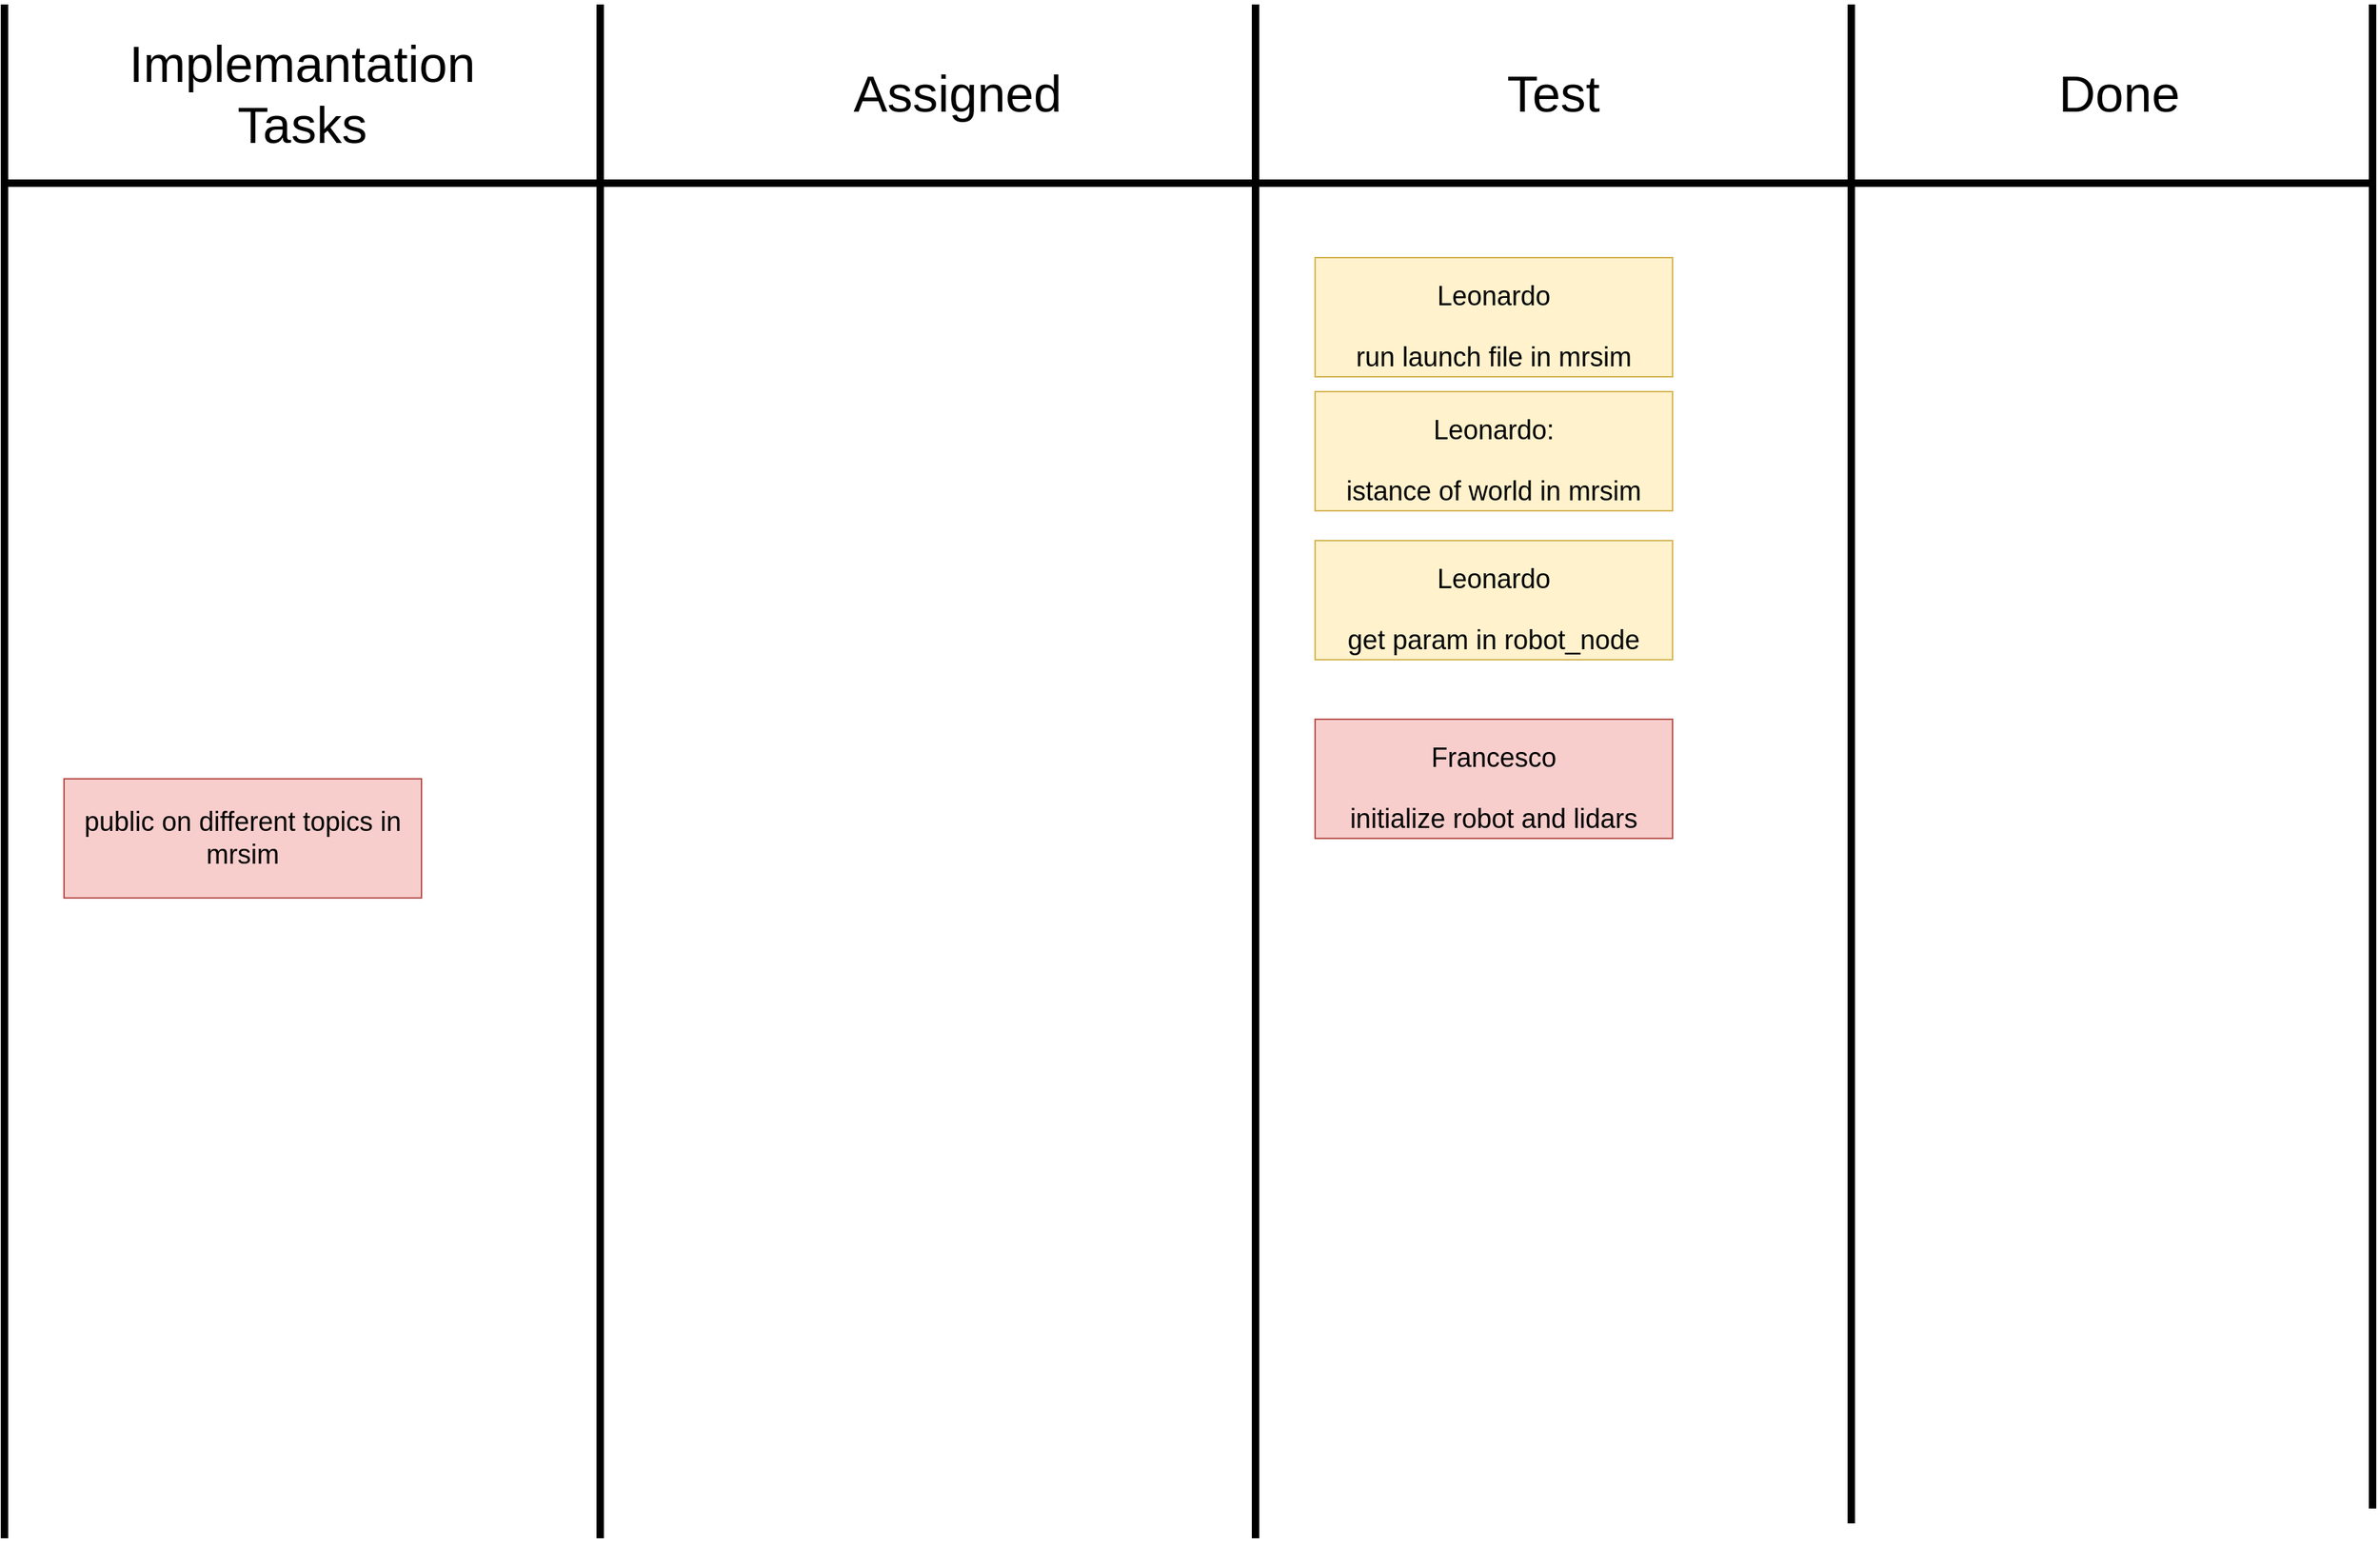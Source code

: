 <mxfile>
    <diagram id="rHv5sLaiqdBtB4qgF642" name="Page-1">
        <mxGraphModel dx="1054" dy="501" grid="1" gridSize="10" guides="1" tooltips="1" connect="1" arrows="1" fold="1" page="1" pageScale="1" pageWidth="1654" pageHeight="2336" math="0" shadow="0">
            <root>
                <mxCell id="0"/>
                <mxCell id="1" parent="0"/>
                <mxCell id="xb4AXjmRLnEu6CAvB97h-1" value="" style="endArrow=none;html=1;rounded=0;strokeWidth=5;" parent="1" edge="1">
                    <mxGeometry width="50" height="50" relative="1" as="geometry">
                        <mxPoint x="440" y="1070" as="sourcePoint"/>
                        <mxPoint x="440" y="40" as="targetPoint"/>
                    </mxGeometry>
                </mxCell>
                <mxCell id="xb4AXjmRLnEu6CAvB97h-2" value="" style="endArrow=none;html=1;rounded=0;strokeWidth=5;" parent="1" edge="1">
                    <mxGeometry width="50" height="50" relative="1" as="geometry">
                        <mxPoint x="40" y="1070" as="sourcePoint"/>
                        <mxPoint x="40" y="40" as="targetPoint"/>
                    </mxGeometry>
                </mxCell>
                <mxCell id="xb4AXjmRLnEu6CAvB97h-3" value="" style="endArrow=none;html=1;rounded=0;strokeWidth=5;" parent="1" edge="1">
                    <mxGeometry width="50" height="50" relative="1" as="geometry">
                        <mxPoint x="880" y="1070" as="sourcePoint"/>
                        <mxPoint x="880" y="40" as="targetPoint"/>
                    </mxGeometry>
                </mxCell>
                <mxCell id="xb4AXjmRLnEu6CAvB97h-4" value="" style="endArrow=none;html=1;rounded=0;strokeWidth=5;" parent="1" edge="1">
                    <mxGeometry width="50" height="50" relative="1" as="geometry">
                        <mxPoint x="1280" y="1060" as="sourcePoint"/>
                        <mxPoint x="1280" y="40" as="targetPoint"/>
                    </mxGeometry>
                </mxCell>
                <mxCell id="xb4AXjmRLnEu6CAvB97h-6" value="" style="endArrow=none;html=1;rounded=0;strokeWidth=5;" parent="1" edge="1">
                    <mxGeometry width="50" height="50" relative="1" as="geometry">
                        <mxPoint x="40" y="160" as="sourcePoint"/>
                        <mxPoint x="1630.463" y="160" as="targetPoint"/>
                    </mxGeometry>
                </mxCell>
                <mxCell id="xb4AXjmRLnEu6CAvB97h-7" value="&lt;font style=&quot;font-size: 34px;&quot;&gt;Implemantation Tasks&lt;/font&gt;" style="text;html=1;strokeColor=none;fillColor=none;align=center;verticalAlign=middle;whiteSpace=wrap;rounded=0;" parent="1" vertex="1">
                    <mxGeometry x="80" y="60" width="320" height="80" as="geometry"/>
                </mxCell>
                <mxCell id="xb4AXjmRLnEu6CAvB97h-8" value="&lt;font style=&quot;font-size: 34px;&quot;&gt;Assigned&lt;/font&gt;" style="text;html=1;strokeColor=none;fillColor=none;align=center;verticalAlign=middle;whiteSpace=wrap;rounded=0;" parent="1" vertex="1">
                    <mxGeometry x="520" y="60" width="320" height="80" as="geometry"/>
                </mxCell>
                <mxCell id="xb4AXjmRLnEu6CAvB97h-9" value="&lt;font style=&quot;font-size: 34px;&quot;&gt;Test&lt;/font&gt;" style="text;html=1;strokeColor=none;fillColor=none;align=center;verticalAlign=middle;whiteSpace=wrap;rounded=0;" parent="1" vertex="1">
                    <mxGeometry x="920" y="60" width="320" height="80" as="geometry"/>
                </mxCell>
                <mxCell id="xb4AXjmRLnEu6CAvB97h-10" value="&lt;font style=&quot;font-size: 18px;&quot;&gt;&lt;font color=&quot;#000000&quot;&gt;Leonardo&lt;br&gt;run launch file in mrsim&lt;/font&gt;&lt;br&gt;&lt;/font&gt;" style="rounded=0;whiteSpace=wrap;html=1;fontSize=34;fillColor=#fff2cc;strokeColor=#d6b656;" parent="1" vertex="1">
                    <mxGeometry x="920" y="210" width="240" height="80" as="geometry"/>
                </mxCell>
                <mxCell id="xb4AXjmRLnEu6CAvB97h-11" value="&lt;font style=&quot;font-size: 18px;&quot;&gt;&lt;font color=&quot;#000000&quot;&gt;Leonardo&lt;br&gt;get param in robot_node&lt;/font&gt;&lt;font&gt;&lt;br&gt;&lt;/font&gt;&lt;/font&gt;" style="rounded=0;whiteSpace=wrap;html=1;fontSize=34;fillColor=#fff2cc;strokeColor=#d6b656;" parent="1" vertex="1">
                    <mxGeometry x="920" y="400" width="240" height="80" as="geometry"/>
                </mxCell>
                <mxCell id="xb4AXjmRLnEu6CAvB97h-13" value="&lt;font color=&quot;#000000&quot; style=&quot;font-size: 18px;&quot;&gt;Francesco&lt;br&gt;initialize robot and lidars&lt;/font&gt;" style="rounded=0;whiteSpace=wrap;html=1;fontSize=34;fillColor=#f8cecc;strokeColor=#b85450;" parent="1" vertex="1">
                    <mxGeometry x="920" y="520" width="240" height="80" as="geometry"/>
                </mxCell>
                <mxCell id="xb4AXjmRLnEu6CAvB97h-14" value="&lt;font color=&quot;#000000&quot;&gt;public on different topics in mrsim&lt;/font&gt;" style="rounded=0;whiteSpace=wrap;html=1;fontSize=18;fillColor=#f8cecc;strokeColor=#b85450;" parent="1" vertex="1">
                    <mxGeometry x="80" y="560" width="240" height="80" as="geometry"/>
                </mxCell>
                <mxCell id="4" value="" style="endArrow=none;html=1;rounded=0;strokeWidth=5;" edge="1" parent="1">
                    <mxGeometry width="50" height="50" relative="1" as="geometry">
                        <mxPoint x="1630" y="1050" as="sourcePoint"/>
                        <mxPoint x="1630" y="40" as="targetPoint"/>
                    </mxGeometry>
                </mxCell>
                <mxCell id="5" value="&lt;font style=&quot;font-size: 34px;&quot;&gt;Done&lt;/font&gt;" style="text;html=1;strokeColor=none;fillColor=none;align=center;verticalAlign=middle;whiteSpace=wrap;rounded=0;" vertex="1" parent="1">
                    <mxGeometry x="1300" y="60" width="320" height="80" as="geometry"/>
                </mxCell>
                <mxCell id="7" value="&lt;font style=&quot;font-size: 18px;&quot;&gt;&lt;font color=&quot;#000000&quot;&gt;Leonardo: &lt;br&gt;istance of world in mrsim&lt;/font&gt;&lt;font&gt;&lt;br&gt;&lt;/font&gt;&lt;/font&gt;" style="rounded=0;whiteSpace=wrap;html=1;fontSize=34;fillColor=#fff2cc;strokeColor=#d6b656;" vertex="1" parent="1">
                    <mxGeometry x="920" y="300" width="240" height="80" as="geometry"/>
                </mxCell>
            </root>
        </mxGraphModel>
    </diagram>
</mxfile>